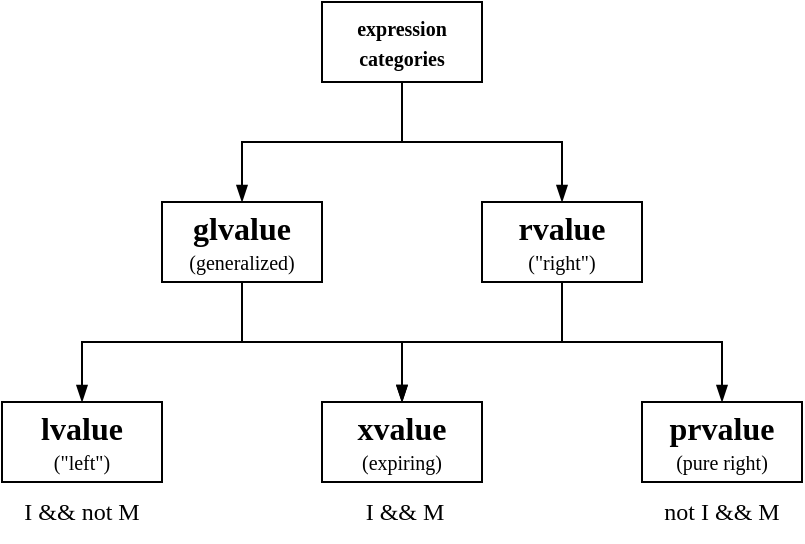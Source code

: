 <mxfile version="24.2.5" type="device">
  <diagram name="Страница — 1" id="E8A3UC12kbXpuGv7lMO0">
    <mxGraphModel dx="683" dy="371" grid="0" gridSize="10" guides="1" tooltips="1" connect="1" arrows="1" fold="1" page="1" pageScale="1" pageWidth="827" pageHeight="1169" math="0" shadow="0">
      <root>
        <mxCell id="0" />
        <mxCell id="1" parent="0" />
        <mxCell id="K8QugksHJwJesGvdx4Jt-4" value="&lt;font style=&quot;&quot; face=&quot;Verdana&quot;&gt;&lt;span style=&quot;font-size: 16px; font-weight: bold;&quot;&gt;prvalue&lt;/span&gt;&lt;br&gt;&lt;font style=&quot;font-size: 10px;&quot;&gt;(pure right)&lt;/font&gt;&lt;br&gt;&lt;/font&gt;" style="rounded=0;whiteSpace=wrap;html=1;" parent="1" vertex="1">
          <mxGeometry x="480" y="560" width="80" height="40" as="geometry" />
        </mxCell>
        <mxCell id="K8QugksHJwJesGvdx4Jt-5" value="&lt;font style=&quot;&quot; face=&quot;Verdana&quot;&gt;&lt;span style=&quot;font-size: 16px; font-weight: bold;&quot;&gt;xvalue&lt;/span&gt;&lt;br&gt;&lt;font style=&quot;font-size: 10px;&quot;&gt;(expiring)&lt;/font&gt;&lt;br&gt;&lt;/font&gt;" style="rounded=0;whiteSpace=wrap;html=1;" parent="1" vertex="1">
          <mxGeometry x="320" y="560" width="80" height="40" as="geometry" />
        </mxCell>
        <mxCell id="K8QugksHJwJesGvdx4Jt-6" value="&lt;font style=&quot;&quot; face=&quot;Verdana&quot;&gt;&lt;span style=&quot;font-size: 16px; font-weight: bold;&quot;&gt;glvalue&lt;/span&gt;&lt;br&gt;&lt;font style=&quot;font-size: 10px;&quot;&gt;(generalized)&lt;/font&gt;&lt;br&gt;&lt;/font&gt;" style="rounded=0;whiteSpace=wrap;html=1;" parent="1" vertex="1">
          <mxGeometry x="240" y="460" width="80" height="40" as="geometry" />
        </mxCell>
        <mxCell id="K8QugksHJwJesGvdx4Jt-7" value="&lt;font style=&quot;&quot; face=&quot;Verdana&quot;&gt;&lt;span style=&quot;font-size: 16px; font-weight: bold;&quot;&gt;rvalue&lt;/span&gt;&lt;br&gt;&lt;font style=&quot;font-size: 10px;&quot;&gt;(&quot;right&quot;)&lt;/font&gt;&lt;br&gt;&lt;/font&gt;" style="rounded=0;whiteSpace=wrap;html=1;" parent="1" vertex="1">
          <mxGeometry x="400" y="460" width="80" height="40" as="geometry" />
        </mxCell>
        <mxCell id="K8QugksHJwJesGvdx4Jt-12" value="&lt;font style=&quot;&quot; face=&quot;Verdana&quot;&gt;&lt;span style=&quot;font-size: 16px; font-weight: bold;&quot;&gt;lvalue&lt;/span&gt;&lt;br&gt;&lt;font style=&quot;font-size: 10px;&quot;&gt;(&quot;left&quot;)&lt;/font&gt;&lt;br&gt;&lt;/font&gt;" style="rounded=0;whiteSpace=wrap;html=1;" parent="1" vertex="1">
          <mxGeometry x="160" y="560" width="80" height="40" as="geometry" />
        </mxCell>
        <mxCell id="K8QugksHJwJesGvdx4Jt-13" value="&lt;font size=&quot;1&quot; face=&quot;Verdana&quot;&gt;&lt;span style=&quot;font-size: 12px;&quot;&gt;I &amp;amp;&amp;amp; not M&lt;/span&gt;&lt;/font&gt;" style="text;html=1;strokeColor=none;fillColor=none;align=center;verticalAlign=middle;whiteSpace=wrap;rounded=0;" parent="1" vertex="1">
          <mxGeometry x="160" y="600" width="80" height="30" as="geometry" />
        </mxCell>
        <mxCell id="K8QugksHJwJesGvdx4Jt-14" value="&lt;font size=&quot;1&quot; face=&quot;Verdana&quot;&gt;&lt;span style=&quot;font-size: 12px;&quot;&gt;not I &amp;amp;&amp;amp; M&lt;/span&gt;&lt;/font&gt;" style="text;html=1;strokeColor=none;fillColor=none;align=center;verticalAlign=middle;whiteSpace=wrap;rounded=0;" parent="1" vertex="1">
          <mxGeometry x="480" y="600" width="80" height="30" as="geometry" />
        </mxCell>
        <mxCell id="K8QugksHJwJesGvdx4Jt-19" value="&lt;font size=&quot;1&quot; face=&quot;Verdana&quot;&gt;&lt;b style=&quot;&quot;&gt;expression&lt;/b&gt;&lt;/font&gt;&lt;div&gt;&lt;font size=&quot;1&quot; face=&quot;Verdana&quot;&gt;&lt;b style=&quot;&quot;&gt;categories&lt;br&gt;&lt;/b&gt;&lt;/font&gt;&lt;/div&gt;" style="rounded=0;whiteSpace=wrap;html=1;" parent="1" vertex="1">
          <mxGeometry x="320" y="360" width="80" height="40" as="geometry" />
        </mxCell>
        <mxCell id="K8QugksHJwJesGvdx4Jt-21" value="" style="endArrow=blockThin;html=1;rounded=0;entryX=0.5;entryY=0;entryDx=0;entryDy=0;endFill=1;" parent="1" target="K8QugksHJwJesGvdx4Jt-7" edge="1">
          <mxGeometry width="50" height="50" relative="1" as="geometry">
            <mxPoint x="360" y="430" as="sourcePoint" />
            <mxPoint x="500" y="340" as="targetPoint" />
            <Array as="points">
              <mxPoint x="440" y="430" />
            </Array>
          </mxGeometry>
        </mxCell>
        <mxCell id="K8QugksHJwJesGvdx4Jt-24" value="&lt;font size=&quot;1&quot; face=&quot;Verdana&quot;&gt;&lt;span style=&quot;font-size: 12px;&quot;&gt;&amp;nbsp;I &amp;amp;&amp;amp; M&lt;/span&gt;&lt;/font&gt;" style="text;html=1;strokeColor=none;fillColor=none;align=center;verticalAlign=middle;whiteSpace=wrap;rounded=0;" parent="1" vertex="1">
          <mxGeometry x="320" y="600" width="80" height="30" as="geometry" />
        </mxCell>
        <mxCell id="_wHXVYxqy5SocpeA8gYs-1" value="" style="endArrow=blockThin;html=1;rounded=0;entryX=0.5;entryY=0;entryDx=0;entryDy=0;endFill=1;exitX=0.5;exitY=1;exitDx=0;exitDy=0;" edge="1" parent="1" source="K8QugksHJwJesGvdx4Jt-19" target="K8QugksHJwJesGvdx4Jt-6">
          <mxGeometry width="50" height="50" relative="1" as="geometry">
            <mxPoint x="370" y="440" as="sourcePoint" />
            <mxPoint x="450" y="470" as="targetPoint" />
            <Array as="points">
              <mxPoint x="360" y="430" />
              <mxPoint x="280" y="430" />
            </Array>
          </mxGeometry>
        </mxCell>
        <mxCell id="_wHXVYxqy5SocpeA8gYs-2" value="" style="endArrow=blockThin;html=1;rounded=0;entryX=0.5;entryY=0;entryDx=0;entryDy=0;endFill=1;exitX=0.5;exitY=1;exitDx=0;exitDy=0;" edge="1" parent="1">
          <mxGeometry width="50" height="50" relative="1" as="geometry">
            <mxPoint x="280" y="500" as="sourcePoint" />
            <mxPoint x="200" y="560" as="targetPoint" />
            <Array as="points">
              <mxPoint x="280" y="530" />
              <mxPoint x="200" y="530" />
            </Array>
          </mxGeometry>
        </mxCell>
        <mxCell id="_wHXVYxqy5SocpeA8gYs-3" value="" style="endArrow=blockThin;html=1;rounded=0;entryX=0.5;entryY=0;entryDx=0;entryDy=0;endFill=1;exitX=0.5;exitY=1;exitDx=0;exitDy=0;" edge="1" parent="1">
          <mxGeometry width="50" height="50" relative="1" as="geometry">
            <mxPoint x="440" y="500" as="sourcePoint" />
            <mxPoint x="360" y="560" as="targetPoint" />
            <Array as="points">
              <mxPoint x="440" y="530" />
              <mxPoint x="360" y="530" />
            </Array>
          </mxGeometry>
        </mxCell>
        <mxCell id="_wHXVYxqy5SocpeA8gYs-4" value="" style="endArrow=blockThin;html=1;rounded=0;entryX=0.5;entryY=0;entryDx=0;entryDy=0;endFill=1;" edge="1" parent="1">
          <mxGeometry width="50" height="50" relative="1" as="geometry">
            <mxPoint x="440" y="530" as="sourcePoint" />
            <mxPoint x="520" y="560" as="targetPoint" />
            <Array as="points">
              <mxPoint x="520" y="530" />
            </Array>
          </mxGeometry>
        </mxCell>
        <mxCell id="_wHXVYxqy5SocpeA8gYs-5" value="" style="endArrow=blockThin;html=1;rounded=0;entryX=0.5;entryY=0;entryDx=0;entryDy=0;endFill=1;" edge="1" parent="1">
          <mxGeometry width="50" height="50" relative="1" as="geometry">
            <mxPoint x="280" y="530" as="sourcePoint" />
            <mxPoint x="360" y="560" as="targetPoint" />
            <Array as="points">
              <mxPoint x="360" y="530" />
            </Array>
          </mxGeometry>
        </mxCell>
      </root>
    </mxGraphModel>
  </diagram>
</mxfile>
